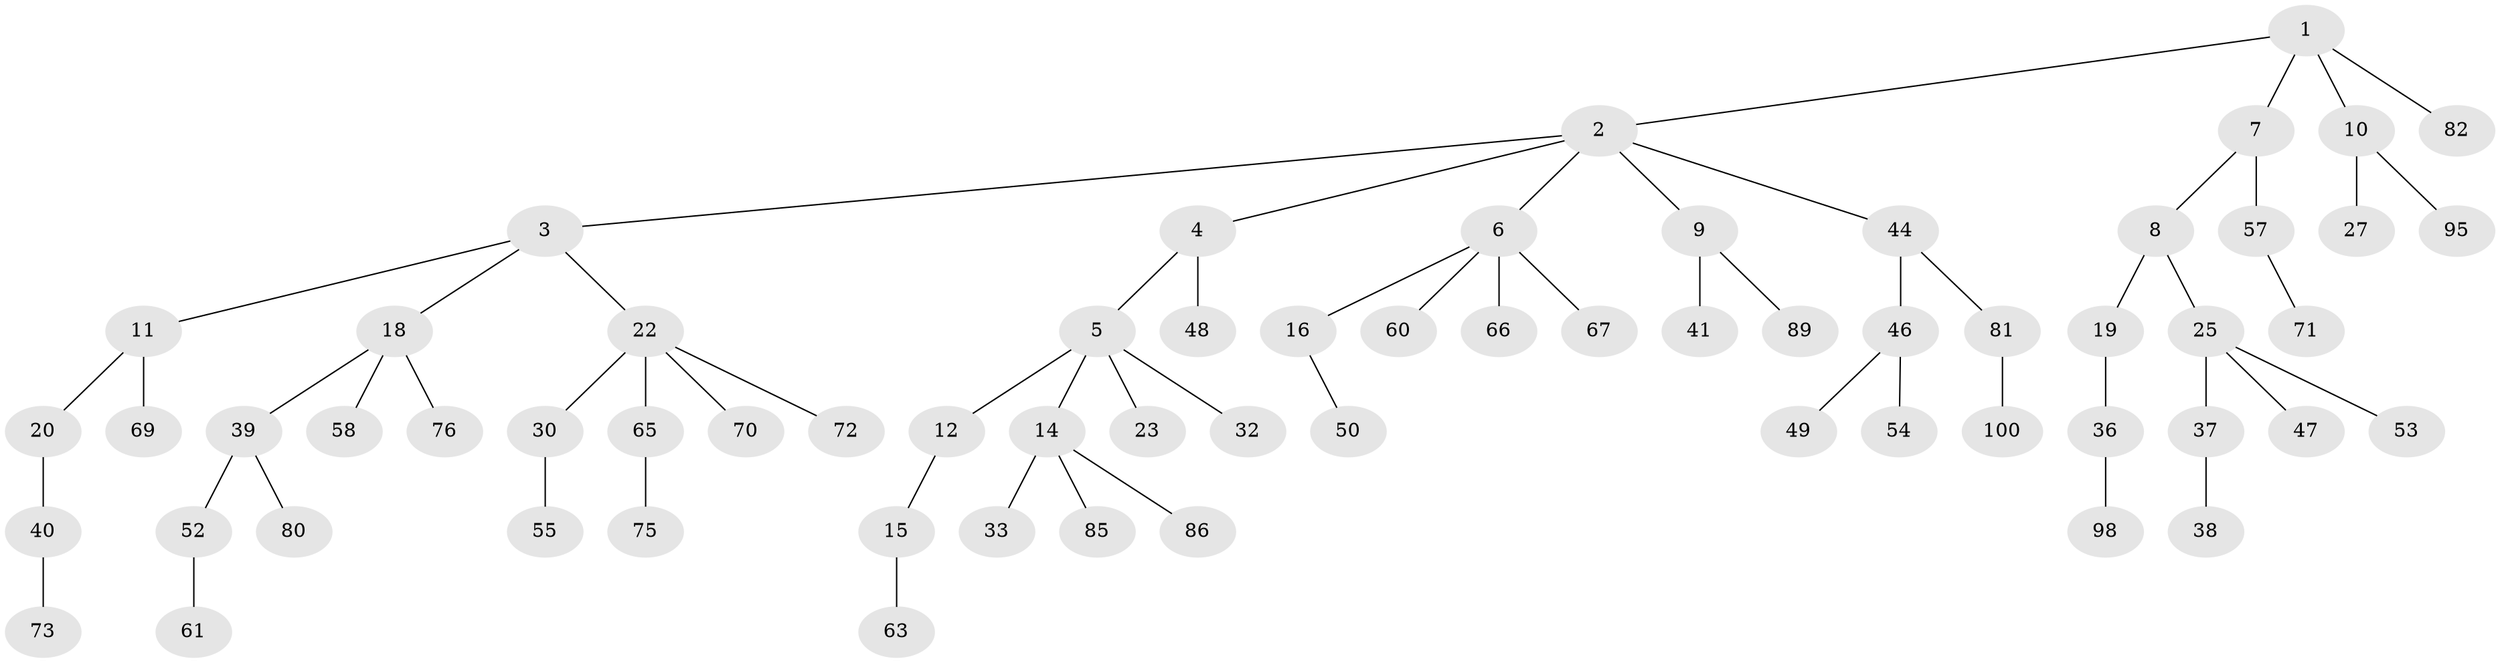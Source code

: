 // original degree distribution, {5: 0.03, 6: 0.02, 4: 0.09, 3: 0.18, 2: 0.13, 1: 0.55}
// Generated by graph-tools (version 1.1) at 2025/11/02/21/25 10:11:10]
// undirected, 65 vertices, 64 edges
graph export_dot {
graph [start="1"]
  node [color=gray90,style=filled];
  1 [super="+62"];
  2 [super="+31"];
  3 [super="+51"];
  4 [super="+45"];
  5 [super="+84"];
  6 [super="+13"];
  7 [super="+42"];
  8;
  9 [super="+21"];
  10 [super="+28"];
  11 [super="+59"];
  12 [super="+96"];
  14 [super="+17"];
  15 [super="+34"];
  16 [super="+88"];
  18 [super="+24"];
  19;
  20 [super="+26"];
  22 [super="+29"];
  23;
  25 [super="+43"];
  27 [super="+35"];
  30 [super="+56"];
  32;
  33;
  36 [super="+99"];
  37 [super="+94"];
  38;
  39;
  40 [super="+78"];
  41;
  44 [super="+97"];
  46 [super="+93"];
  47 [super="+68"];
  48 [super="+83"];
  49 [super="+92"];
  50;
  52 [super="+64"];
  53;
  54;
  55;
  57 [super="+74"];
  58;
  60;
  61;
  63;
  65 [super="+79"];
  66;
  67;
  69;
  70;
  71;
  72;
  73 [super="+77"];
  75;
  76;
  80 [super="+91"];
  81 [super="+90"];
  82 [super="+87"];
  85;
  86;
  89;
  95;
  98;
  100;
  1 -- 2;
  1 -- 7;
  1 -- 10;
  1 -- 82;
  2 -- 3;
  2 -- 4;
  2 -- 6;
  2 -- 9;
  2 -- 44;
  3 -- 11;
  3 -- 18;
  3 -- 22;
  4 -- 5;
  4 -- 48;
  5 -- 12;
  5 -- 14;
  5 -- 23;
  5 -- 32;
  6 -- 16;
  6 -- 67;
  6 -- 66;
  6 -- 60;
  7 -- 8;
  7 -- 57;
  8 -- 19;
  8 -- 25;
  9 -- 41;
  9 -- 89;
  10 -- 27;
  10 -- 95;
  11 -- 20;
  11 -- 69;
  12 -- 15;
  14 -- 33;
  14 -- 85;
  14 -- 86;
  15 -- 63;
  16 -- 50;
  18 -- 76;
  18 -- 58;
  18 -- 39;
  19 -- 36;
  20 -- 40;
  22 -- 65;
  22 -- 70;
  22 -- 72;
  22 -- 30;
  25 -- 37;
  25 -- 47;
  25 -- 53;
  30 -- 55;
  36 -- 98;
  37 -- 38;
  39 -- 52;
  39 -- 80;
  40 -- 73;
  44 -- 46;
  44 -- 81;
  46 -- 49;
  46 -- 54;
  52 -- 61;
  57 -- 71;
  65 -- 75;
  81 -- 100;
}

